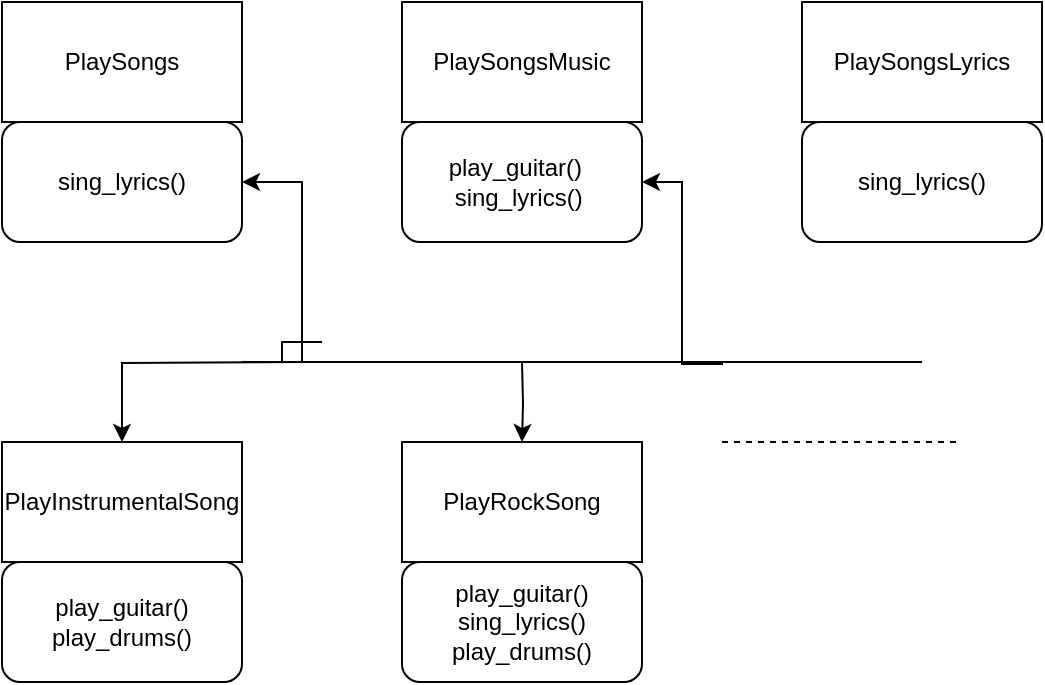 <mxfile version="22.1.3" type="device">
  <diagram name="Page-1" id="NqZJXncqEjelA9mn7xuS">
    <mxGraphModel dx="912" dy="527" grid="1" gridSize="10" guides="1" tooltips="1" connect="1" arrows="1" fold="1" page="1" pageScale="1" pageWidth="827" pageHeight="1169" math="0" shadow="0">
      <root>
        <mxCell id="0" />
        <mxCell id="1" parent="0" />
        <mxCell id="opAYBSn_ZjVEKt7e54LM-1" value="PlaySongs " style="rounded=0;whiteSpace=wrap;html=1;" vertex="1" parent="1">
          <mxGeometry x="200" y="100" width="120" height="60" as="geometry" />
        </mxCell>
        <mxCell id="opAYBSn_ZjVEKt7e54LM-2" value="PlaySongsMusic" style="rounded=0;whiteSpace=wrap;html=1;" vertex="1" parent="1">
          <mxGeometry x="400" y="100" width="120" height="60" as="geometry" />
        </mxCell>
        <mxCell id="opAYBSn_ZjVEKt7e54LM-3" value="PlaySongsLyrics" style="rounded=0;whiteSpace=wrap;html=1;" vertex="1" parent="1">
          <mxGeometry x="600" y="100" width="120" height="60" as="geometry" />
        </mxCell>
        <mxCell id="opAYBSn_ZjVEKt7e54LM-25" style="edgeStyle=orthogonalEdgeStyle;rounded=0;orthogonalLoop=1;jettySize=auto;html=1;" edge="1" parent="1" target="opAYBSn_ZjVEKt7e54LM-4">
          <mxGeometry relative="1" as="geometry">
            <mxPoint x="360" y="270" as="sourcePoint" />
            <Array as="points">
              <mxPoint x="340" y="270" />
              <mxPoint x="340" y="280" />
              <mxPoint x="350" y="280" />
              <mxPoint x="350" y="190" />
            </Array>
          </mxGeometry>
        </mxCell>
        <mxCell id="opAYBSn_ZjVEKt7e54LM-4" value="sing_lyrics()" style="rounded=1;whiteSpace=wrap;html=1;" vertex="1" parent="1">
          <mxGeometry x="200" y="160" width="120" height="60" as="geometry" />
        </mxCell>
        <mxCell id="opAYBSn_ZjVEKt7e54LM-24" style="edgeStyle=orthogonalEdgeStyle;rounded=0;orthogonalLoop=1;jettySize=auto;html=1;" edge="1" parent="1" target="opAYBSn_ZjVEKt7e54LM-5">
          <mxGeometry relative="1" as="geometry">
            <mxPoint x="560" y="280.0" as="sourcePoint" />
            <Array as="points">
              <mxPoint x="540" y="281" />
              <mxPoint x="540" y="190" />
            </Array>
          </mxGeometry>
        </mxCell>
        <mxCell id="opAYBSn_ZjVEKt7e54LM-5" value="play_guitar() &amp;nbsp; sing_lyrics()&amp;nbsp;" style="rounded=1;whiteSpace=wrap;html=1;" vertex="1" parent="1">
          <mxGeometry x="400" y="160" width="120" height="60" as="geometry" />
        </mxCell>
        <mxCell id="opAYBSn_ZjVEKt7e54LM-6" value="sing_lyrics()" style="rounded=1;whiteSpace=wrap;html=1;" vertex="1" parent="1">
          <mxGeometry x="600" y="160" width="120" height="60" as="geometry" />
        </mxCell>
        <mxCell id="opAYBSn_ZjVEKt7e54LM-26" style="edgeStyle=orthogonalEdgeStyle;rounded=0;orthogonalLoop=1;jettySize=auto;html=1;exitX=0.5;exitY=0;exitDx=0;exitDy=0;entryX=0.5;entryY=0;entryDx=0;entryDy=0;" edge="1" parent="1" target="opAYBSn_ZjVEKt7e54LM-8">
          <mxGeometry relative="1" as="geometry">
            <mxPoint x="350" y="280.0" as="sourcePoint" />
          </mxGeometry>
        </mxCell>
        <mxCell id="opAYBSn_ZjVEKt7e54LM-8" value="PlayInstrumentalSong" style="rounded=0;whiteSpace=wrap;html=1;" vertex="1" parent="1">
          <mxGeometry x="200" y="320" width="120" height="60" as="geometry" />
        </mxCell>
        <mxCell id="opAYBSn_ZjVEKt7e54LM-27" style="edgeStyle=orthogonalEdgeStyle;rounded=0;orthogonalLoop=1;jettySize=auto;html=1;" edge="1" parent="1" target="opAYBSn_ZjVEKt7e54LM-9">
          <mxGeometry relative="1" as="geometry">
            <mxPoint x="460" y="280.0" as="sourcePoint" />
          </mxGeometry>
        </mxCell>
        <mxCell id="opAYBSn_ZjVEKt7e54LM-9" value=" PlayRockSong" style="rounded=0;whiteSpace=wrap;html=1;" vertex="1" parent="1">
          <mxGeometry x="400" y="320" width="120" height="60" as="geometry" />
        </mxCell>
        <mxCell id="opAYBSn_ZjVEKt7e54LM-17" value="" style="endArrow=none;html=1;rounded=0;" edge="1" parent="1">
          <mxGeometry width="50" height="50" relative="1" as="geometry">
            <mxPoint x="320" y="280" as="sourcePoint" />
            <mxPoint x="660" y="280" as="targetPoint" />
            <Array as="points" />
          </mxGeometry>
        </mxCell>
        <mxCell id="opAYBSn_ZjVEKt7e54LM-19" value="play_guitar()     &lt;br&gt;play_drums()  " style="rounded=1;whiteSpace=wrap;html=1;" vertex="1" parent="1">
          <mxGeometry x="200" y="380" width="120" height="60" as="geometry" />
        </mxCell>
        <mxCell id="opAYBSn_ZjVEKt7e54LM-20" value="play_guitar()  &lt;br&gt;sing_lyrics()&lt;br&gt;play_drums()" style="rounded=1;whiteSpace=wrap;html=1;" vertex="1" parent="1">
          <mxGeometry x="400" y="380" width="120" height="60" as="geometry" />
        </mxCell>
        <mxCell id="opAYBSn_ZjVEKt7e54LM-21" value="" style="endArrow=none;dashed=1;html=1;rounded=0;" edge="1" parent="1">
          <mxGeometry width="50" height="50" relative="1" as="geometry">
            <mxPoint x="560" y="320" as="sourcePoint" />
            <mxPoint x="680" y="320" as="targetPoint" />
            <Array as="points">
              <mxPoint x="620" y="320" />
            </Array>
          </mxGeometry>
        </mxCell>
      </root>
    </mxGraphModel>
  </diagram>
</mxfile>
